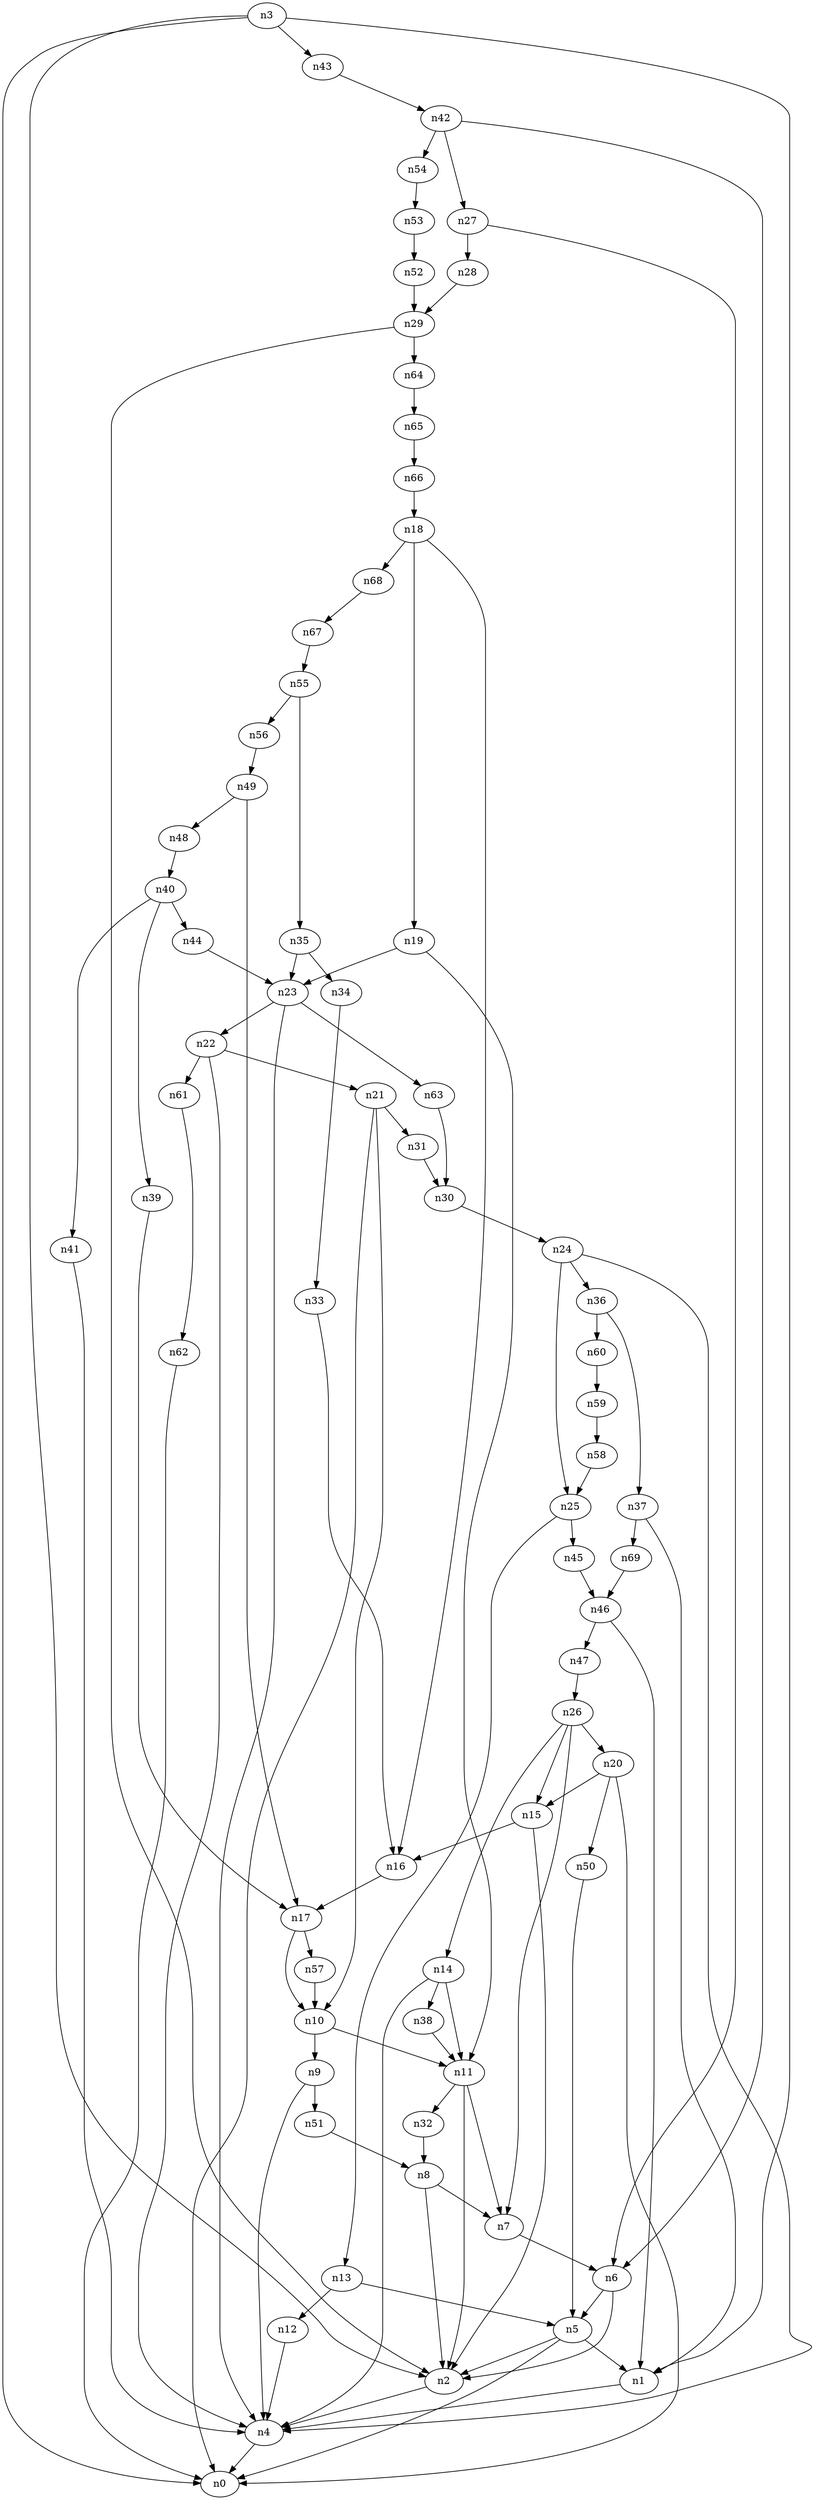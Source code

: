 digraph G {
	n1 -> n4	 [_graphml_id=e4];
	n2 -> n4	 [_graphml_id=e7];
	n3 -> n0	 [_graphml_id=e0];
	n3 -> n1	 [_graphml_id=e3];
	n3 -> n2	 [_graphml_id=e6];
	n3 -> n43	 [_graphml_id=e70];
	n4 -> n0	 [_graphml_id=e1];
	n5 -> n0	 [_graphml_id=e2];
	n5 -> n1	 [_graphml_id=e5];
	n5 -> n2	 [_graphml_id=e8];
	n6 -> n2	 [_graphml_id=e32];
	n6 -> n5	 [_graphml_id=e9];
	n7 -> n6	 [_graphml_id=e10];
	n8 -> n2	 [_graphml_id=e12];
	n8 -> n7	 [_graphml_id=e11];
	n9 -> n4	 [_graphml_id=e13];
	n9 -> n51	 [_graphml_id=e83];
	n10 -> n9	 [_graphml_id=e14];
	n10 -> n11	 [_graphml_id=e15];
	n11 -> n2	 [_graphml_id=e16];
	n11 -> n7	 [_graphml_id=e22];
	n11 -> n32	 [_graphml_id=e51];
	n12 -> n4	 [_graphml_id=e17];
	n13 -> n5	 [_graphml_id=e19];
	n13 -> n12	 [_graphml_id=e18];
	n14 -> n4	 [_graphml_id=e21];
	n14 -> n11	 [_graphml_id=e20];
	n14 -> n38	 [_graphml_id=e62];
	n15 -> n2	 [_graphml_id=e23];
	n15 -> n16	 [_graphml_id=e24];
	n16 -> n17	 [_graphml_id=e25];
	n17 -> n10	 [_graphml_id=e26];
	n17 -> n57	 [_graphml_id=e93];
	n18 -> n16	 [_graphml_id=e27];
	n18 -> n19	 [_graphml_id=e28];
	n18 -> n68	 [_graphml_id=e111];
	n19 -> n11	 [_graphml_id=e29];
	n19 -> n23	 [_graphml_id=e53];
	n20 -> n0	 [_graphml_id=e31];
	n20 -> n15	 [_graphml_id=e30];
	n20 -> n50	 [_graphml_id=e82];
	n21 -> n0	 [_graphml_id=e43];
	n21 -> n10	 [_graphml_id=e33];
	n21 -> n31	 [_graphml_id=e50];
	n22 -> n4	 [_graphml_id=e42];
	n22 -> n21	 [_graphml_id=e34];
	n22 -> n61	 [_graphml_id=e100];
	n23 -> n4	 [_graphml_id=e36];
	n23 -> n22	 [_graphml_id=e35];
	n23 -> n63	 [_graphml_id=e103];
	n24 -> n4	 [_graphml_id=e37];
	n24 -> n25	 [_graphml_id=e38];
	n24 -> n36	 [_graphml_id=e58];
	n25 -> n13	 [_graphml_id=e39];
	n25 -> n45	 [_graphml_id=e74];
	n26 -> n7	 [_graphml_id=e73];
	n26 -> n14	 [_graphml_id=e63];
	n26 -> n15	 [_graphml_id=e40];
	n26 -> n20	 [_graphml_id=e41];
	n27 -> n6	 [_graphml_id=e44];
	n27 -> n28	 [_graphml_id=e45];
	n28 -> n29	 [_graphml_id=e46];
	n29 -> n2	 [_graphml_id=e47];
	n29 -> n64	 [_graphml_id=e105];
	n30 -> n24	 [_graphml_id=e48];
	n31 -> n30	 [_graphml_id=e49];
	n32 -> n8	 [_graphml_id=e52];
	n33 -> n16	 [_graphml_id=e54];
	n34 -> n33	 [_graphml_id=e55];
	n35 -> n23	 [_graphml_id=e57];
	n35 -> n34	 [_graphml_id=e56];
	n36 -> n37	 [_graphml_id=e59];
	n36 -> n60	 [_graphml_id=e99];
	n37 -> n1	 [_graphml_id=e60];
	n37 -> n69	 [_graphml_id=e112];
	n38 -> n11	 [_graphml_id=e61];
	n39 -> n17	 [_graphml_id=e64];
	n40 -> n39	 [_graphml_id=e65];
	n40 -> n41	 [_graphml_id=e66];
	n40 -> n44	 [_graphml_id=e72];
	n41 -> n4	 [_graphml_id=e67];
	n42 -> n6	 [_graphml_id=e68];
	n42 -> n27	 [_graphml_id=e85];
	n42 -> n54	 [_graphml_id=e89];
	n43 -> n42	 [_graphml_id=e69];
	n44 -> n23	 [_graphml_id=e71];
	n45 -> n46	 [_graphml_id=e75];
	n46 -> n1	 [_graphml_id=e95];
	n46 -> n47	 [_graphml_id=e76];
	n47 -> n26	 [_graphml_id=e77];
	n48 -> n40	 [_graphml_id=e78];
	n49 -> n17	 [_graphml_id=e80];
	n49 -> n48	 [_graphml_id=e79];
	n50 -> n5	 [_graphml_id=e81];
	n51 -> n8	 [_graphml_id=e84];
	n52 -> n29	 [_graphml_id=e86];
	n53 -> n52	 [_graphml_id=e87];
	n54 -> n53	 [_graphml_id=e88];
	n55 -> n35	 [_graphml_id=e90];
	n55 -> n56	 [_graphml_id=e91];
	n56 -> n49	 [_graphml_id=e92];
	n57 -> n10	 [_graphml_id=e94];
	n58 -> n25	 [_graphml_id=e96];
	n59 -> n58	 [_graphml_id=e97];
	n60 -> n59	 [_graphml_id=e98];
	n61 -> n62	 [_graphml_id=e101];
	n62 -> n0	 [_graphml_id=e102];
	n63 -> n30	 [_graphml_id=e104];
	n64 -> n65	 [_graphml_id=e106];
	n65 -> n66	 [_graphml_id=e107];
	n66 -> n18	 [_graphml_id=e108];
	n67 -> n55	 [_graphml_id=e109];
	n68 -> n67	 [_graphml_id=e110];
	n69 -> n46	 [_graphml_id=e113];
}

